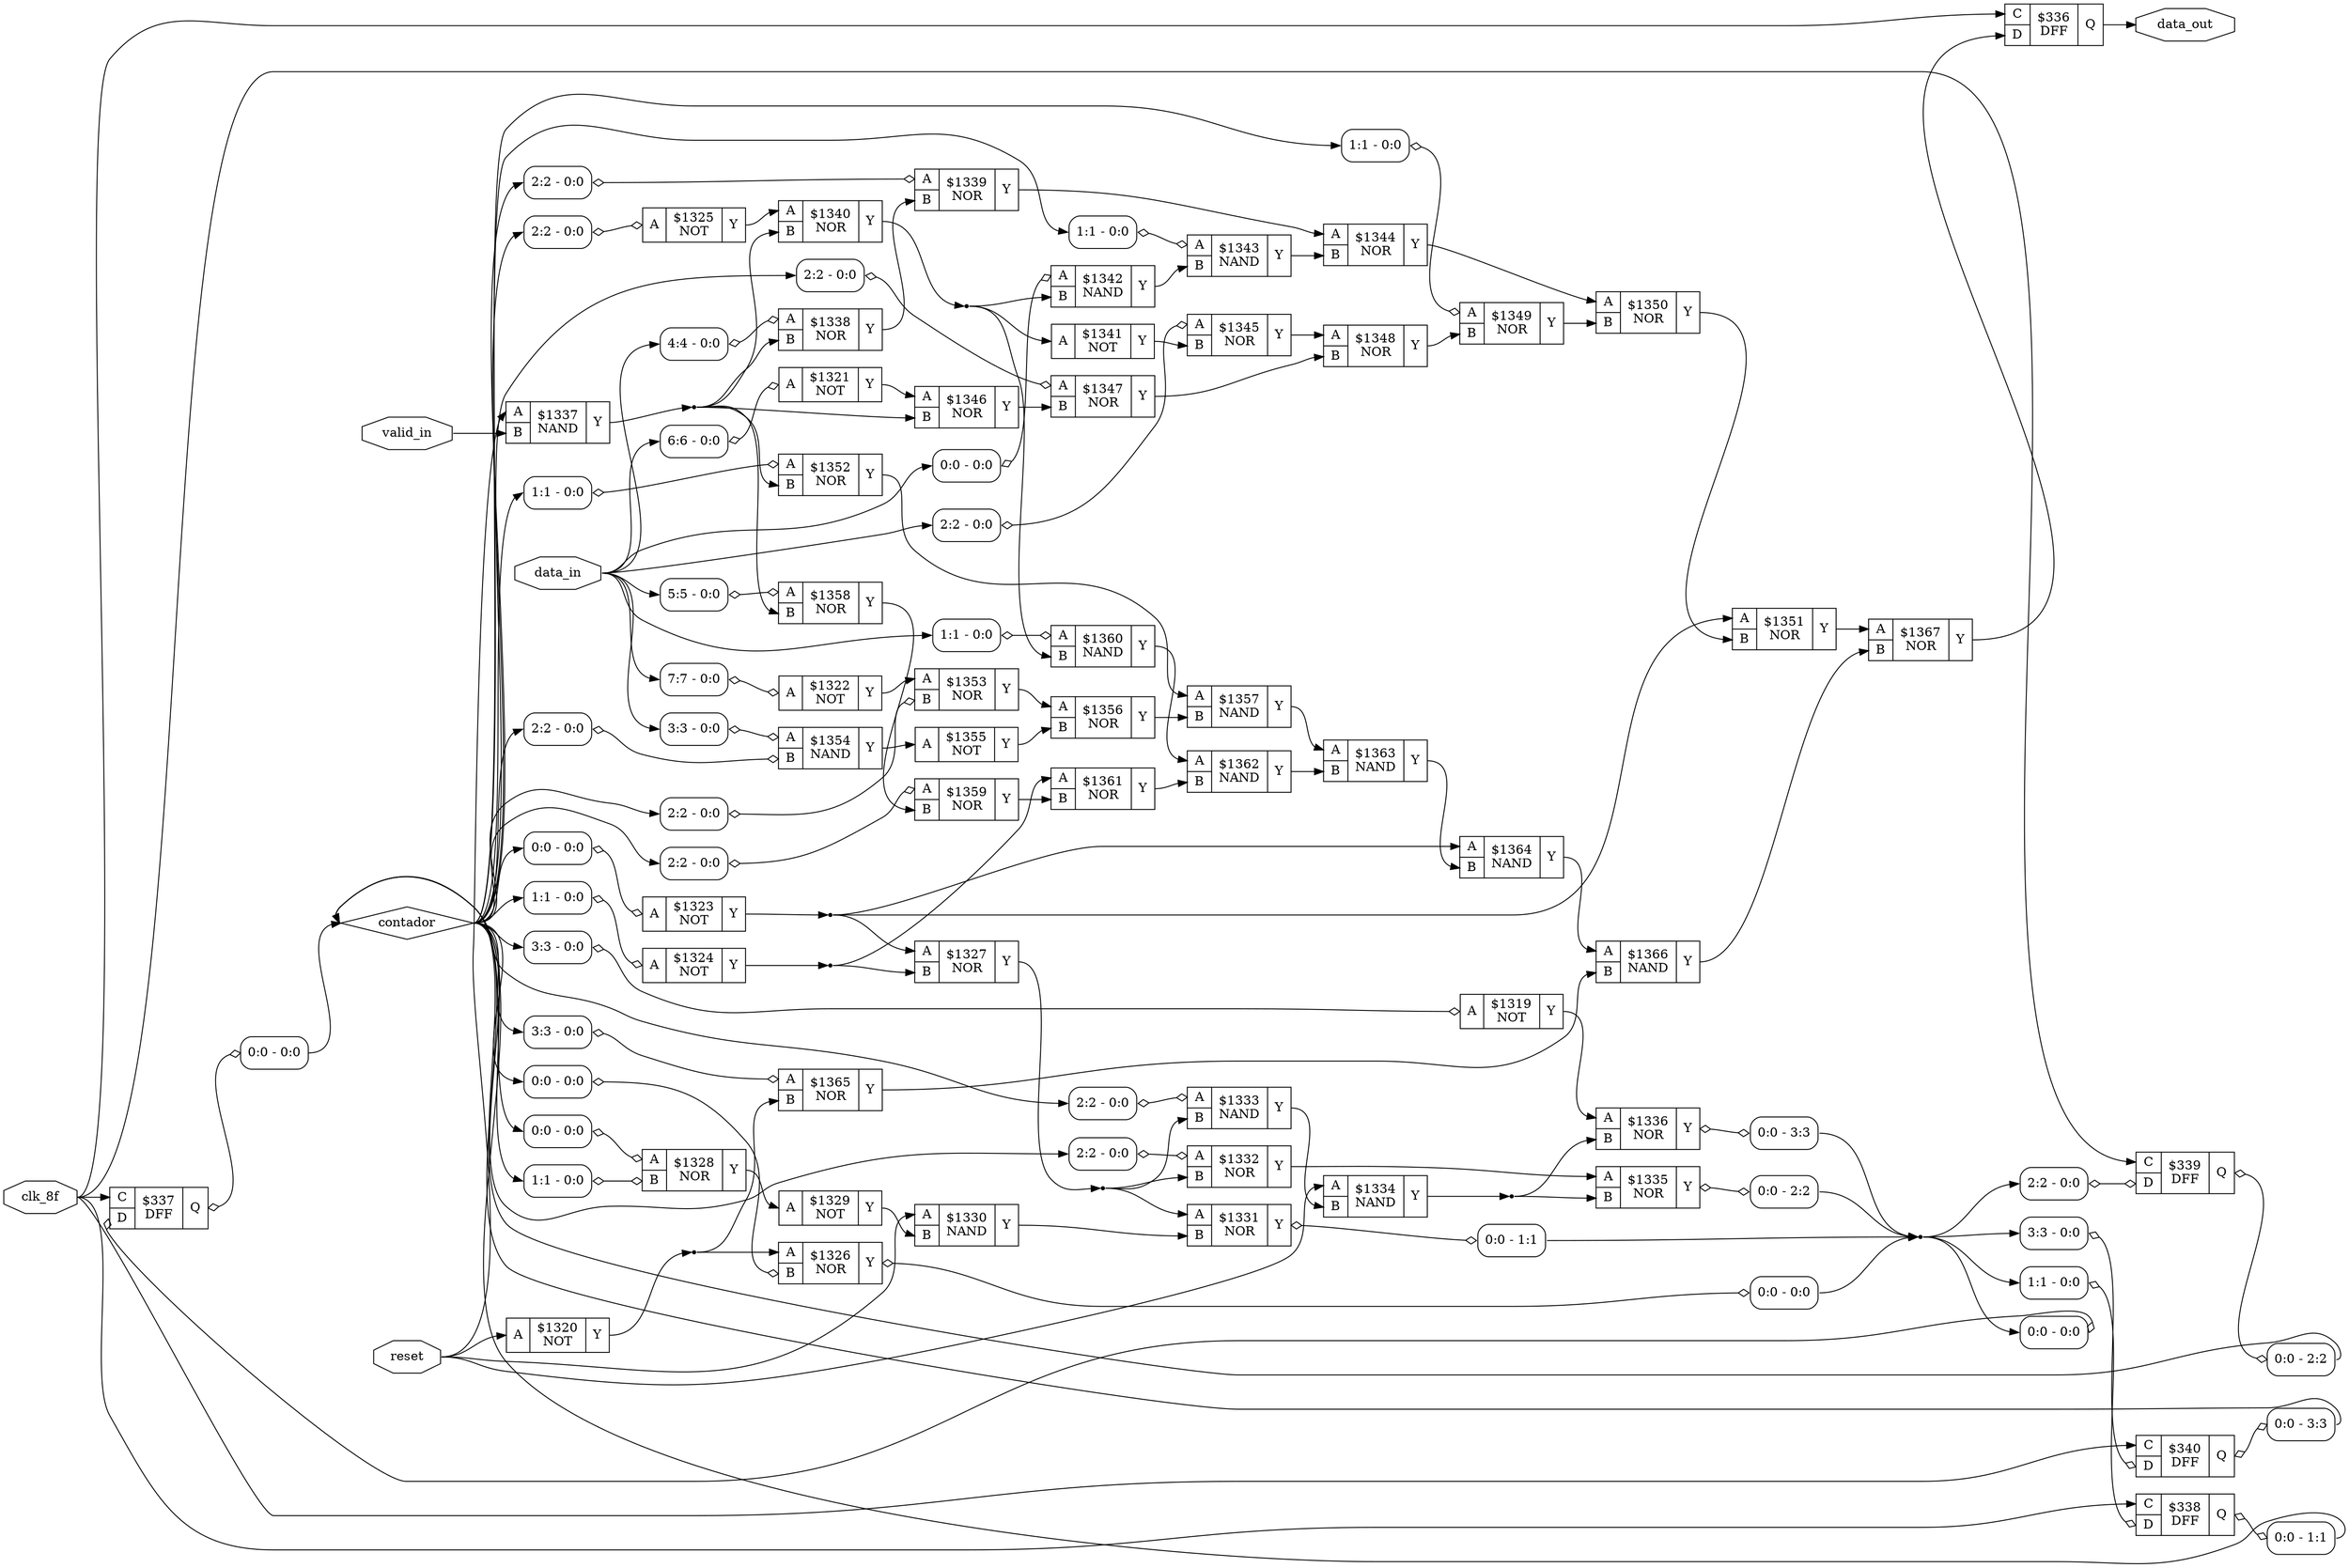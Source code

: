 digraph "partoserial" {
rankdir="LR";
remincross=true;
n47 [ shape=octagon, label="clk_8f", color="black", fontcolor="black" ];
n48 [ shape=diamond, label="contador", color="black", fontcolor="black" ];
n49 [ shape=octagon, label="data_in", color="black", fontcolor="black" ];
n50 [ shape=octagon, label="data_out", color="black", fontcolor="black" ];
n51 [ shape=octagon, label="reset", color="black", fontcolor="black" ];
n52 [ shape=octagon, label="valid_in", color="black", fontcolor="black" ];
c55 [ shape=record, label="{{<p53> A}|$1319\nNOT|{<p54> Y}}" ];
x0 [ shape=record, style=rounded, label="<s0> 3:3 - 0:0 " ];
x0:e -> c55:p53:w [arrowhead=odiamond, arrowtail=odiamond, dir=both, color="black", label=""];
c56 [ shape=record, label="{{<p53> A}|$1320\nNOT|{<p54> Y}}" ];
c57 [ shape=record, label="{{<p53> A}|$1321\nNOT|{<p54> Y}}" ];
x1 [ shape=record, style=rounded, label="<s0> 6:6 - 0:0 " ];
x1:e -> c57:p53:w [arrowhead=odiamond, arrowtail=odiamond, dir=both, color="black", label=""];
c58 [ shape=record, label="{{<p53> A}|$1322\nNOT|{<p54> Y}}" ];
x2 [ shape=record, style=rounded, label="<s0> 7:7 - 0:0 " ];
x2:e -> c58:p53:w [arrowhead=odiamond, arrowtail=odiamond, dir=both, color="black", label=""];
c59 [ shape=record, label="{{<p53> A}|$1323\nNOT|{<p54> Y}}" ];
x3 [ shape=record, style=rounded, label="<s0> 0:0 - 0:0 " ];
x3:e -> c59:p53:w [arrowhead=odiamond, arrowtail=odiamond, dir=both, color="black", label=""];
c60 [ shape=record, label="{{<p53> A}|$1324\nNOT|{<p54> Y}}" ];
x4 [ shape=record, style=rounded, label="<s0> 1:1 - 0:0 " ];
x4:e -> c60:p53:w [arrowhead=odiamond, arrowtail=odiamond, dir=both, color="black", label=""];
c61 [ shape=record, label="{{<p53> A}|$1325\nNOT|{<p54> Y}}" ];
x5 [ shape=record, style=rounded, label="<s0> 2:2 - 0:0 " ];
x5:e -> c61:p53:w [arrowhead=odiamond, arrowtail=odiamond, dir=both, color="black", label=""];
c63 [ shape=record, label="{{<p53> A|<p62> B}|$1326\nNOR|{<p54> Y}}" ];
x6 [ shape=record, style=rounded, label="<s0> 0:0 - 0:0 " ];
x6:e -> c63:p62:w [arrowhead=odiamond, arrowtail=odiamond, dir=both, color="black", label=""];
x7 [ shape=record, style=rounded, label="<s0> 0:0 - 0:0 " ];
c63:p54:e -> x7:w [arrowhead=odiamond, arrowtail=odiamond, dir=both, color="black", label=""];
c64 [ shape=record, label="{{<p53> A|<p62> B}|$1327\nNOR|{<p54> Y}}" ];
c65 [ shape=record, label="{{<p53> A|<p62> B}|$1328\nNOR|{<p54> Y}}" ];
x8 [ shape=record, style=rounded, label="<s0> 0:0 - 0:0 " ];
x8:e -> c65:p53:w [arrowhead=odiamond, arrowtail=odiamond, dir=both, color="black", label=""];
x9 [ shape=record, style=rounded, label="<s0> 1:1 - 0:0 " ];
x9:e -> c65:p62:w [arrowhead=odiamond, arrowtail=odiamond, dir=both, color="black", label=""];
c66 [ shape=record, label="{{<p53> A}|$1329\nNOT|{<p54> Y}}" ];
c67 [ shape=record, label="{{<p53> A|<p62> B}|$1330\nNAND|{<p54> Y}}" ];
c68 [ shape=record, label="{{<p53> A|<p62> B}|$1331\nNOR|{<p54> Y}}" ];
x10 [ shape=record, style=rounded, label="<s0> 0:0 - 1:1 " ];
c68:p54:e -> x10:w [arrowhead=odiamond, arrowtail=odiamond, dir=both, color="black", label=""];
c69 [ shape=record, label="{{<p53> A|<p62> B}|$1332\nNOR|{<p54> Y}}" ];
x11 [ shape=record, style=rounded, label="<s0> 2:2 - 0:0 " ];
x11:e -> c69:p53:w [arrowhead=odiamond, arrowtail=odiamond, dir=both, color="black", label=""];
c70 [ shape=record, label="{{<p53> A|<p62> B}|$1333\nNAND|{<p54> Y}}" ];
x12 [ shape=record, style=rounded, label="<s0> 2:2 - 0:0 " ];
x12:e -> c70:p53:w [arrowhead=odiamond, arrowtail=odiamond, dir=both, color="black", label=""];
c71 [ shape=record, label="{{<p53> A|<p62> B}|$1334\nNAND|{<p54> Y}}" ];
c72 [ shape=record, label="{{<p53> A|<p62> B}|$1335\nNOR|{<p54> Y}}" ];
x13 [ shape=record, style=rounded, label="<s0> 0:0 - 2:2 " ];
c72:p54:e -> x13:w [arrowhead=odiamond, arrowtail=odiamond, dir=both, color="black", label=""];
c73 [ shape=record, label="{{<p53> A|<p62> B}|$1336\nNOR|{<p54> Y}}" ];
x14 [ shape=record, style=rounded, label="<s0> 0:0 - 3:3 " ];
c73:p54:e -> x14:w [arrowhead=odiamond, arrowtail=odiamond, dir=both, color="black", label=""];
c74 [ shape=record, label="{{<p53> A|<p62> B}|$1337\nNAND|{<p54> Y}}" ];
c75 [ shape=record, label="{{<p53> A|<p62> B}|$1338\nNOR|{<p54> Y}}" ];
x15 [ shape=record, style=rounded, label="<s0> 4:4 - 0:0 " ];
x15:e -> c75:p53:w [arrowhead=odiamond, arrowtail=odiamond, dir=both, color="black", label=""];
c76 [ shape=record, label="{{<p53> A|<p62> B}|$1339\nNOR|{<p54> Y}}" ];
x16 [ shape=record, style=rounded, label="<s0> 2:2 - 0:0 " ];
x16:e -> c76:p53:w [arrowhead=odiamond, arrowtail=odiamond, dir=both, color="black", label=""];
c77 [ shape=record, label="{{<p53> A|<p62> B}|$1340\nNOR|{<p54> Y}}" ];
c78 [ shape=record, label="{{<p53> A}|$1341\nNOT|{<p54> Y}}" ];
c79 [ shape=record, label="{{<p53> A|<p62> B}|$1342\nNAND|{<p54> Y}}" ];
x17 [ shape=record, style=rounded, label="<s0> 0:0 - 0:0 " ];
x17:e -> c79:p53:w [arrowhead=odiamond, arrowtail=odiamond, dir=both, color="black", label=""];
c80 [ shape=record, label="{{<p53> A|<p62> B}|$1343\nNAND|{<p54> Y}}" ];
x18 [ shape=record, style=rounded, label="<s0> 1:1 - 0:0 " ];
x18:e -> c80:p53:w [arrowhead=odiamond, arrowtail=odiamond, dir=both, color="black", label=""];
c81 [ shape=record, label="{{<p53> A|<p62> B}|$1344\nNOR|{<p54> Y}}" ];
c82 [ shape=record, label="{{<p53> A|<p62> B}|$1345\nNOR|{<p54> Y}}" ];
x19 [ shape=record, style=rounded, label="<s0> 2:2 - 0:0 " ];
x19:e -> c82:p53:w [arrowhead=odiamond, arrowtail=odiamond, dir=both, color="black", label=""];
c83 [ shape=record, label="{{<p53> A|<p62> B}|$1346\nNOR|{<p54> Y}}" ];
c84 [ shape=record, label="{{<p53> A|<p62> B}|$1347\nNOR|{<p54> Y}}" ];
x20 [ shape=record, style=rounded, label="<s0> 2:2 - 0:0 " ];
x20:e -> c84:p53:w [arrowhead=odiamond, arrowtail=odiamond, dir=both, color="black", label=""];
c85 [ shape=record, label="{{<p53> A|<p62> B}|$1348\nNOR|{<p54> Y}}" ];
c86 [ shape=record, label="{{<p53> A|<p62> B}|$1349\nNOR|{<p54> Y}}" ];
x21 [ shape=record, style=rounded, label="<s0> 1:1 - 0:0 " ];
x21:e -> c86:p53:w [arrowhead=odiamond, arrowtail=odiamond, dir=both, color="black", label=""];
c87 [ shape=record, label="{{<p53> A|<p62> B}|$1350\nNOR|{<p54> Y}}" ];
c88 [ shape=record, label="{{<p53> A|<p62> B}|$1351\nNOR|{<p54> Y}}" ];
c89 [ shape=record, label="{{<p53> A|<p62> B}|$1352\nNOR|{<p54> Y}}" ];
x22 [ shape=record, style=rounded, label="<s0> 1:1 - 0:0 " ];
x22:e -> c89:p53:w [arrowhead=odiamond, arrowtail=odiamond, dir=both, color="black", label=""];
c90 [ shape=record, label="{{<p53> A|<p62> B}|$1353\nNOR|{<p54> Y}}" ];
x23 [ shape=record, style=rounded, label="<s0> 2:2 - 0:0 " ];
x23:e -> c90:p62:w [arrowhead=odiamond, arrowtail=odiamond, dir=both, color="black", label=""];
c91 [ shape=record, label="{{<p53> A|<p62> B}|$1354\nNAND|{<p54> Y}}" ];
x24 [ shape=record, style=rounded, label="<s0> 3:3 - 0:0 " ];
x24:e -> c91:p53:w [arrowhead=odiamond, arrowtail=odiamond, dir=both, color="black", label=""];
x25 [ shape=record, style=rounded, label="<s0> 2:2 - 0:0 " ];
x25:e -> c91:p62:w [arrowhead=odiamond, arrowtail=odiamond, dir=both, color="black", label=""];
c92 [ shape=record, label="{{<p53> A}|$1355\nNOT|{<p54> Y}}" ];
c93 [ shape=record, label="{{<p53> A|<p62> B}|$1356\nNOR|{<p54> Y}}" ];
c94 [ shape=record, label="{{<p53> A|<p62> B}|$1357\nNAND|{<p54> Y}}" ];
c95 [ shape=record, label="{{<p53> A|<p62> B}|$1358\nNOR|{<p54> Y}}" ];
x26 [ shape=record, style=rounded, label="<s0> 5:5 - 0:0 " ];
x26:e -> c95:p53:w [arrowhead=odiamond, arrowtail=odiamond, dir=both, color="black", label=""];
c96 [ shape=record, label="{{<p53> A|<p62> B}|$1359\nNOR|{<p54> Y}}" ];
x27 [ shape=record, style=rounded, label="<s0> 2:2 - 0:0 " ];
x27:e -> c96:p53:w [arrowhead=odiamond, arrowtail=odiamond, dir=both, color="black", label=""];
c97 [ shape=record, label="{{<p53> A|<p62> B}|$1360\nNAND|{<p54> Y}}" ];
x28 [ shape=record, style=rounded, label="<s0> 1:1 - 0:0 " ];
x28:e -> c97:p53:w [arrowhead=odiamond, arrowtail=odiamond, dir=both, color="black", label=""];
c98 [ shape=record, label="{{<p53> A|<p62> B}|$1361\nNOR|{<p54> Y}}" ];
c99 [ shape=record, label="{{<p53> A|<p62> B}|$1362\nNAND|{<p54> Y}}" ];
c100 [ shape=record, label="{{<p53> A|<p62> B}|$1363\nNAND|{<p54> Y}}" ];
c101 [ shape=record, label="{{<p53> A|<p62> B}|$1364\nNAND|{<p54> Y}}" ];
c102 [ shape=record, label="{{<p53> A|<p62> B}|$1365\nNOR|{<p54> Y}}" ];
x29 [ shape=record, style=rounded, label="<s0> 3:3 - 0:0 " ];
x29:e -> c102:p53:w [arrowhead=odiamond, arrowtail=odiamond, dir=both, color="black", label=""];
c103 [ shape=record, label="{{<p53> A|<p62> B}|$1366\nNAND|{<p54> Y}}" ];
c104 [ shape=record, label="{{<p53> A|<p62> B}|$1367\nNOR|{<p54> Y}}" ];
c108 [ shape=record, label="{{<p105> C|<p106> D}|$336\nDFF|{<p107> Q}}" ];
c109 [ shape=record, label="{{<p105> C|<p106> D}|$337\nDFF|{<p107> Q}}" ];
x30 [ shape=record, style=rounded, label="<s0> 0:0 - 0:0 " ];
x30:e -> c109:p106:w [arrowhead=odiamond, arrowtail=odiamond, dir=both, color="black", label=""];
x31 [ shape=record, style=rounded, label="<s0> 0:0 - 0:0 " ];
c109:p107:e -> x31:w [arrowhead=odiamond, arrowtail=odiamond, dir=both, color="black", label=""];
c110 [ shape=record, label="{{<p105> C|<p106> D}|$338\nDFF|{<p107> Q}}" ];
x32 [ shape=record, style=rounded, label="<s0> 1:1 - 0:0 " ];
x32:e -> c110:p106:w [arrowhead=odiamond, arrowtail=odiamond, dir=both, color="black", label=""];
x33 [ shape=record, style=rounded, label="<s0> 0:0 - 1:1 " ];
c110:p107:e -> x33:w [arrowhead=odiamond, arrowtail=odiamond, dir=both, color="black", label=""];
c111 [ shape=record, label="{{<p105> C|<p106> D}|$339\nDFF|{<p107> Q}}" ];
x34 [ shape=record, style=rounded, label="<s0> 2:2 - 0:0 " ];
x34:e -> c111:p106:w [arrowhead=odiamond, arrowtail=odiamond, dir=both, color="black", label=""];
x35 [ shape=record, style=rounded, label="<s0> 0:0 - 2:2 " ];
c111:p107:e -> x35:w [arrowhead=odiamond, arrowtail=odiamond, dir=both, color="black", label=""];
c112 [ shape=record, label="{{<p105> C|<p106> D}|$340\nDFF|{<p107> Q}}" ];
x36 [ shape=record, style=rounded, label="<s0> 3:3 - 0:0 " ];
x36:e -> c112:p106:w [arrowhead=odiamond, arrowtail=odiamond, dir=both, color="black", label=""];
x37 [ shape=record, style=rounded, label="<s0> 0:0 - 3:3 " ];
c112:p107:e -> x37:w [arrowhead=odiamond, arrowtail=odiamond, dir=both, color="black", label=""];
n1 [ shape=point ];
x10:s0:e -> n1:w [color="black", label=""];
x13:s0:e -> n1:w [color="black", label=""];
x14:s0:e -> n1:w [color="black", label=""];
x7:s0:e -> n1:w [color="black", label=""];
n1:e -> x30:s0:w [color="black", label=""];
n1:e -> x32:s0:w [color="black", label=""];
n1:e -> x34:s0:w [color="black", label=""];
n1:e -> x36:s0:w [color="black", label=""];
n10 [ shape=point ];
c64:p54:e -> n10:w [color="black", label=""];
n10:e -> c68:p53:w [color="black", label=""];
n10:e -> c69:p62:w [color="black", label=""];
n10:e -> c70:p62:w [color="black", label=""];
c65:p54:e -> c66:p53:w [color="black", label=""];
c66:p54:e -> c67:p62:w [color="black", label=""];
c67:p54:e -> c68:p62:w [color="black", label=""];
c69:p54:e -> c72:p53:w [color="black", label=""];
c70:p54:e -> c71:p62:w [color="black", label=""];
n16 [ shape=point ];
c71:p54:e -> n16:w [color="black", label=""];
n16:e -> c72:p62:w [color="black", label=""];
n16:e -> c73:p62:w [color="black", label=""];
n17 [ shape=point ];
c74:p54:e -> n17:w [color="black", label=""];
n17:e -> c75:p62:w [color="black", label=""];
n17:e -> c77:p62:w [color="black", label=""];
n17:e -> c83:p62:w [color="black", label=""];
n17:e -> c89:p62:w [color="black", label=""];
n17:e -> c95:p62:w [color="black", label=""];
c75:p54:e -> c76:p62:w [color="black", label=""];
c76:p54:e -> c81:p53:w [color="black", label=""];
c104:p54:e -> c108:p106:w [color="black", label=""];
n20 [ shape=point ];
c77:p54:e -> n20:w [color="black", label=""];
n20:e -> c78:p53:w [color="black", label=""];
n20:e -> c79:p62:w [color="black", label=""];
n20:e -> c97:p62:w [color="black", label=""];
c78:p54:e -> c82:p62:w [color="black", label=""];
c79:p54:e -> c80:p62:w [color="black", label=""];
c80:p54:e -> c81:p62:w [color="black", label=""];
c81:p54:e -> c87:p53:w [color="black", label=""];
c82:p54:e -> c85:p53:w [color="black", label=""];
c83:p54:e -> c84:p62:w [color="black", label=""];
c84:p54:e -> c85:p62:w [color="black", label=""];
c85:p54:e -> c86:p62:w [color="black", label=""];
c86:p54:e -> c87:p62:w [color="black", label=""];
c55:p54:e -> c73:p53:w [color="black", label=""];
c87:p54:e -> c88:p62:w [color="black", label=""];
c88:p54:e -> c104:p53:w [color="black", label=""];
c89:p54:e -> c94:p53:w [color="black", label=""];
c90:p54:e -> c93:p53:w [color="black", label=""];
c91:p54:e -> c92:p53:w [color="black", label=""];
c92:p54:e -> c93:p62:w [color="black", label=""];
c93:p54:e -> c94:p62:w [color="black", label=""];
c94:p54:e -> c100:p53:w [color="black", label=""];
c95:p54:e -> c96:p62:w [color="black", label=""];
c96:p54:e -> c98:p62:w [color="black", label=""];
n4 [ shape=point ];
c56:p54:e -> n4:w [color="black", label=""];
n4:e -> c102:p62:w [color="black", label=""];
n4:e -> c63:p53:w [color="black", label=""];
c97:p54:e -> c99:p53:w [color="black", label=""];
c98:p54:e -> c99:p62:w [color="black", label=""];
c99:p54:e -> c100:p62:w [color="black", label=""];
c100:p54:e -> c101:p62:w [color="black", label=""];
c101:p54:e -> c103:p53:w [color="black", label=""];
c102:p54:e -> c103:p62:w [color="black", label=""];
c103:p54:e -> c104:p62:w [color="black", label=""];
n47:e -> c108:p105:w [color="black", label=""];
n47:e -> c109:p105:w [color="black", label=""];
n47:e -> c110:p105:w [color="black", label=""];
n47:e -> c111:p105:w [color="black", label=""];
n47:e -> c112:p105:w [color="black", label=""];
x31:s0:e -> n48:w [color="black", label=""];
x33:s0:e -> n48:w [color="black", label=""];
x35:s0:e -> n48:w [color="black", label=""];
x37:s0:e -> n48:w [color="black", label=""];
n48:e -> x0:s0:w [color="black", label=""];
n48:e -> x11:s0:w [color="black", label=""];
n48:e -> x12:s0:w [color="black", label=""];
n48:e -> x16:s0:w [color="black", label=""];
n48:e -> x18:s0:w [color="black", label=""];
n48:e -> x20:s0:w [color="black", label=""];
n48:e -> x21:s0:w [color="black", label=""];
n48:e -> x22:s0:w [color="black", label=""];
n48:e -> x23:s0:w [color="black", label=""];
n48:e -> x25:s0:w [color="black", label=""];
n48:e -> x27:s0:w [color="black", label=""];
n48:e -> x29:s0:w [color="black", label=""];
n48:e -> x3:s0:w [color="black", label=""];
n48:e -> x4:s0:w [color="black", label=""];
n48:e -> x5:s0:w [color="black", label=""];
n48:e -> x6:s0:w [color="black", label=""];
n48:e -> x8:s0:w [color="black", label=""];
n48:e -> x9:s0:w [color="black", label=""];
n49:e -> x15:s0:w [color="black", label=""];
n49:e -> x17:s0:w [color="black", label=""];
n49:e -> x19:s0:w [color="black", label=""];
n49:e -> x1:s0:w [color="black", label=""];
n49:e -> x24:s0:w [color="black", label=""];
n49:e -> x26:s0:w [color="black", label=""];
n49:e -> x28:s0:w [color="black", label=""];
n49:e -> x2:s0:w [color="black", label=""];
c57:p54:e -> c83:p53:w [color="black", label=""];
c108:p107:e -> n50:w [color="black", label=""];
n51:e -> c56:p53:w [color="black", label=""];
n51:e -> c67:p53:w [color="black", label=""];
n51:e -> c71:p53:w [color="black", label=""];
n51:e -> c74:p53:w [color="black", label=""];
n52:e -> c74:p62:w [color="black", label=""];
c58:p54:e -> c90:p53:w [color="black", label=""];
n7 [ shape=point ];
c59:p54:e -> n7:w [color="black", label=""];
n7:e -> c101:p53:w [color="black", label=""];
n7:e -> c64:p53:w [color="black", label=""];
n7:e -> c88:p53:w [color="black", label=""];
n8 [ shape=point ];
c60:p54:e -> n8:w [color="black", label=""];
n8:e -> c64:p62:w [color="black", label=""];
n8:e -> c98:p53:w [color="black", label=""];
c61:p54:e -> c77:p53:w [color="black", label=""];
}
